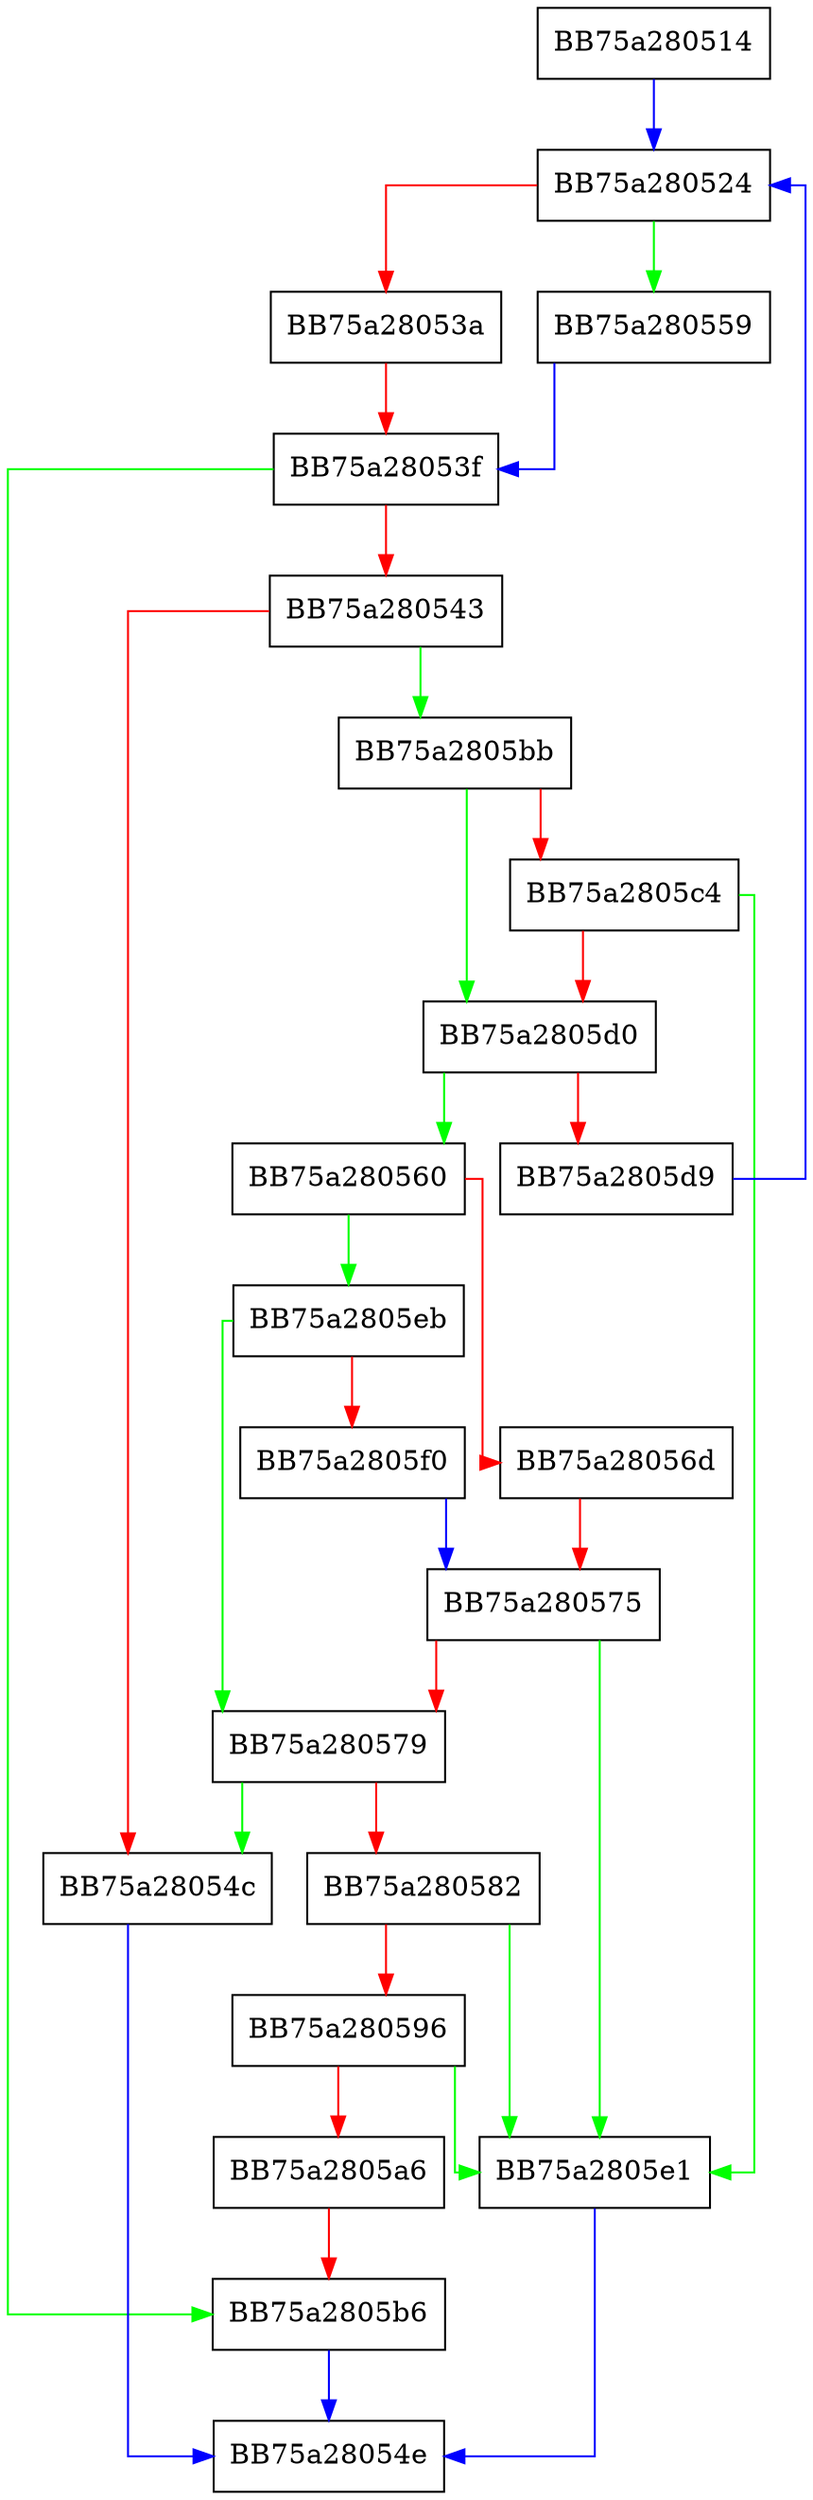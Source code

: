 digraph walkExpr {
  node [shape="box"];
  graph [splines=ortho];
  BB75a280514 -> BB75a280524 [color="blue"];
  BB75a280524 -> BB75a280559 [color="green"];
  BB75a280524 -> BB75a28053a [color="red"];
  BB75a28053a -> BB75a28053f [color="red"];
  BB75a28053f -> BB75a2805b6 [color="green"];
  BB75a28053f -> BB75a280543 [color="red"];
  BB75a280543 -> BB75a2805bb [color="green"];
  BB75a280543 -> BB75a28054c [color="red"];
  BB75a28054c -> BB75a28054e [color="blue"];
  BB75a280559 -> BB75a28053f [color="blue"];
  BB75a280560 -> BB75a2805eb [color="green"];
  BB75a280560 -> BB75a28056d [color="red"];
  BB75a28056d -> BB75a280575 [color="red"];
  BB75a280575 -> BB75a2805e1 [color="green"];
  BB75a280575 -> BB75a280579 [color="red"];
  BB75a280579 -> BB75a28054c [color="green"];
  BB75a280579 -> BB75a280582 [color="red"];
  BB75a280582 -> BB75a2805e1 [color="green"];
  BB75a280582 -> BB75a280596 [color="red"];
  BB75a280596 -> BB75a2805e1 [color="green"];
  BB75a280596 -> BB75a2805a6 [color="red"];
  BB75a2805a6 -> BB75a2805b6 [color="red"];
  BB75a2805b6 -> BB75a28054e [color="blue"];
  BB75a2805bb -> BB75a2805d0 [color="green"];
  BB75a2805bb -> BB75a2805c4 [color="red"];
  BB75a2805c4 -> BB75a2805e1 [color="green"];
  BB75a2805c4 -> BB75a2805d0 [color="red"];
  BB75a2805d0 -> BB75a280560 [color="green"];
  BB75a2805d0 -> BB75a2805d9 [color="red"];
  BB75a2805d9 -> BB75a280524 [color="blue"];
  BB75a2805e1 -> BB75a28054e [color="blue"];
  BB75a2805eb -> BB75a280579 [color="green"];
  BB75a2805eb -> BB75a2805f0 [color="red"];
  BB75a2805f0 -> BB75a280575 [color="blue"];
}